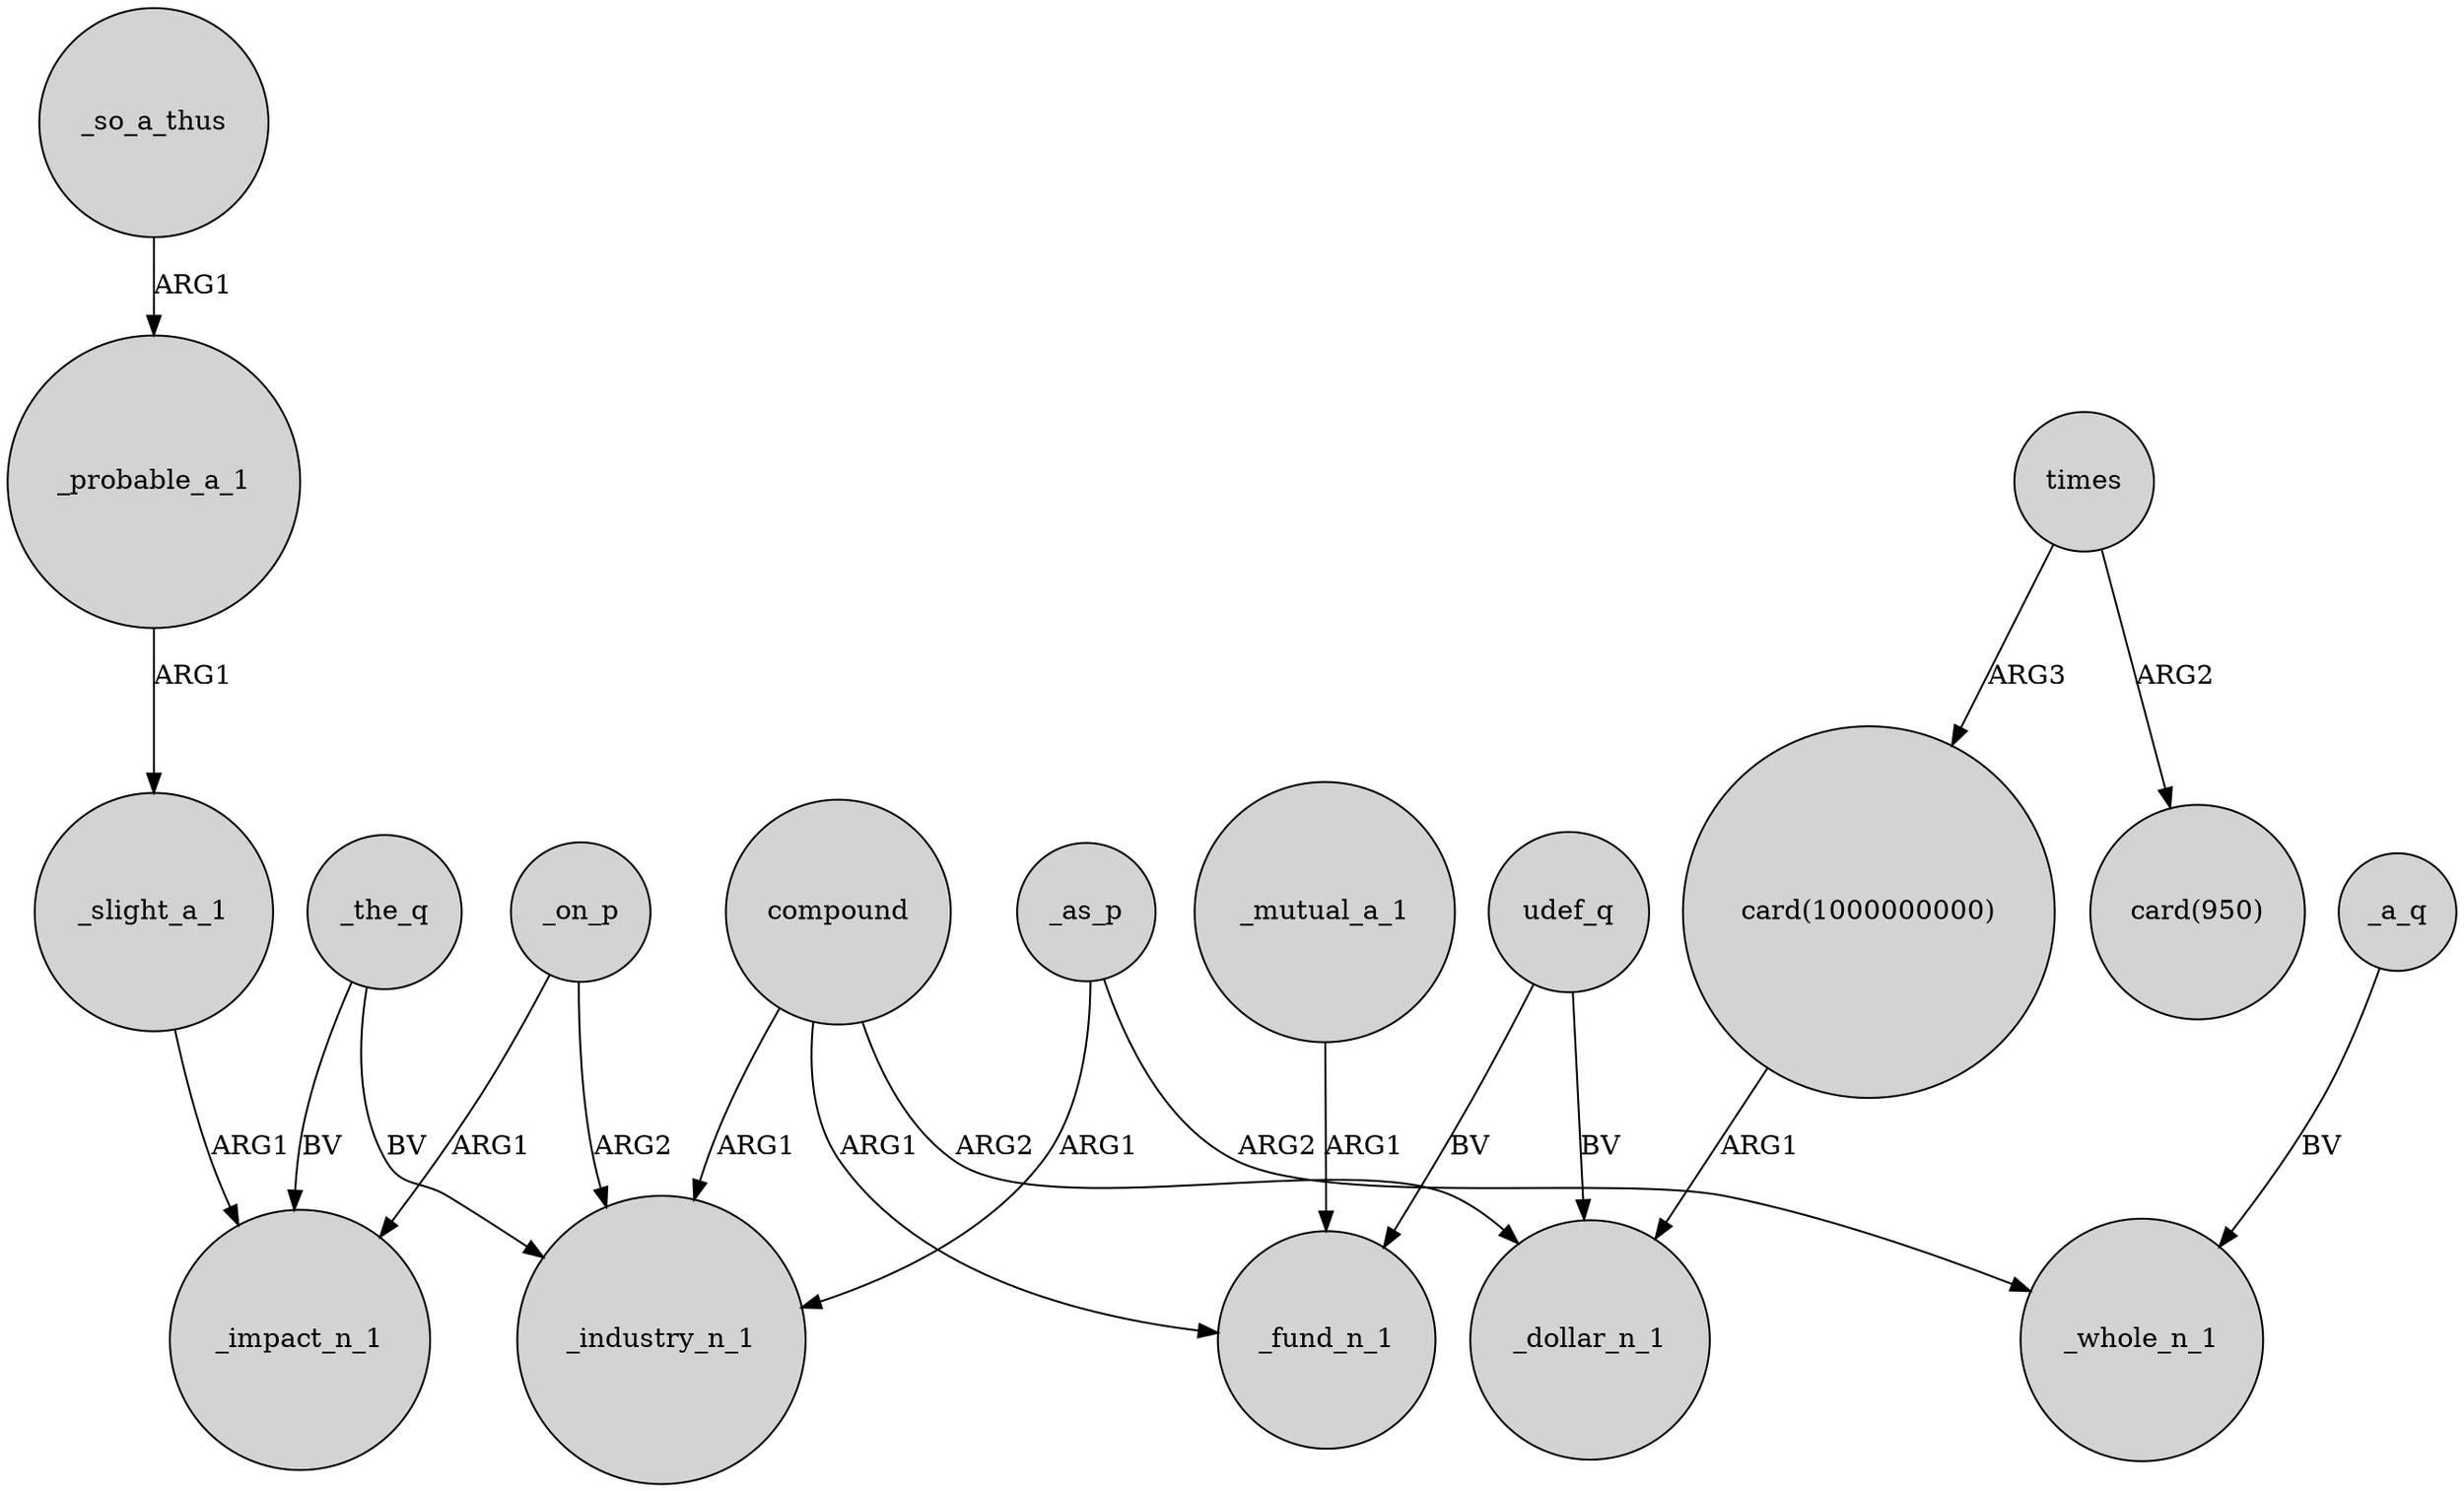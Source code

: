 digraph {
	node [shape=circle style=filled]
	_probable_a_1 -> _slight_a_1 [label=ARG1]
	_the_q -> _impact_n_1 [label=BV]
	_mutual_a_1 -> _fund_n_1 [label=ARG1]
	compound -> _industry_n_1 [label=ARG1]
	_the_q -> _industry_n_1 [label=BV]
	_as_p -> _whole_n_1 [label=ARG2]
	times -> "card(1000000000)" [label=ARG3]
	times -> "card(950)" [label=ARG2]
	compound -> _fund_n_1 [label=ARG1]
	_on_p -> _industry_n_1 [label=ARG2]
	_a_q -> _whole_n_1 [label=BV]
	_slight_a_1 -> _impact_n_1 [label=ARG1]
	_as_p -> _industry_n_1 [label=ARG1]
	udef_q -> _fund_n_1 [label=BV]
	_on_p -> _impact_n_1 [label=ARG1]
	_so_a_thus -> _probable_a_1 [label=ARG1]
	"card(1000000000)" -> _dollar_n_1 [label=ARG1]
	compound -> _dollar_n_1 [label=ARG2]
	udef_q -> _dollar_n_1 [label=BV]
}
